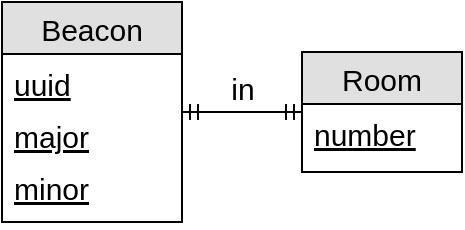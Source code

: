 <mxfile version="12.4.3" type="device" pages="1"><diagram id="5FBir4lBDVG0YDIE_6UD" name="Page-1"><mxGraphModel dx="677" dy="370" grid="1" gridSize="10" guides="1" tooltips="1" connect="1" arrows="1" fold="1" page="0" pageScale="1" pageWidth="827" pageHeight="1169" math="0" shadow="0"><root><mxCell id="0"/><mxCell id="1" parent="0"/><mxCell id="x9vedH3TQDvi9b4HTGH7-11" value="Beacon" style="swimlane;fontStyle=0;childLayout=stackLayout;horizontal=1;startSize=26;fillColor=#e0e0e0;horizontalStack=0;resizeParent=1;resizeParentMax=0;resizeLast=0;collapsible=1;marginBottom=0;swimlaneFillColor=#ffffff;align=center;fontSize=15;" vertex="1" parent="1"><mxGeometry y="96" width="90" height="110" as="geometry"/></mxCell><mxCell id="x9vedH3TQDvi9b4HTGH7-12" value="uuid" style="text;strokeColor=none;fillColor=none;spacingLeft=4;spacingRight=4;overflow=hidden;rotatable=0;points=[[0,0.5],[1,0.5]];portConstraint=eastwest;fontSize=15;fontStyle=4" vertex="1" parent="x9vedH3TQDvi9b4HTGH7-11"><mxGeometry y="26" width="90" height="26" as="geometry"/></mxCell><mxCell id="x9vedH3TQDvi9b4HTGH7-13" value="major" style="text;strokeColor=none;fillColor=none;spacingLeft=4;spacingRight=4;overflow=hidden;rotatable=0;points=[[0,0.5],[1,0.5]];portConstraint=eastwest;fontSize=15;fontStyle=4" vertex="1" parent="x9vedH3TQDvi9b4HTGH7-11"><mxGeometry y="52" width="90" height="26" as="geometry"/></mxCell><mxCell id="x9vedH3TQDvi9b4HTGH7-14" value="minor" style="text;strokeColor=none;fillColor=none;spacingLeft=4;spacingRight=4;overflow=hidden;rotatable=0;points=[[0,0.5],[1,0.5]];portConstraint=eastwest;fontSize=15;fontStyle=4" vertex="1" parent="x9vedH3TQDvi9b4HTGH7-11"><mxGeometry y="78" width="90" height="32" as="geometry"/></mxCell><mxCell id="x9vedH3TQDvi9b4HTGH7-15" value="Room" style="swimlane;fontStyle=0;childLayout=stackLayout;horizontal=1;startSize=26;fillColor=#e0e0e0;horizontalStack=0;resizeParent=1;resizeParentMax=0;resizeLast=0;collapsible=1;marginBottom=0;swimlaneFillColor=#ffffff;align=center;fontSize=15;" vertex="1" parent="1"><mxGeometry x="150" y="121" width="80" height="60" as="geometry"/></mxCell><mxCell id="x9vedH3TQDvi9b4HTGH7-16" value="number" style="text;strokeColor=none;fillColor=none;spacingLeft=4;spacingRight=4;overflow=hidden;rotatable=0;points=[[0,0.5],[1,0.5]];portConstraint=eastwest;fontSize=15;fontStyle=4" vertex="1" parent="x9vedH3TQDvi9b4HTGH7-15"><mxGeometry y="26" width="80" height="34" as="geometry"/></mxCell><mxCell id="x9vedH3TQDvi9b4HTGH7-17" value="in" style="edgeStyle=entityRelationEdgeStyle;fontSize=15;html=1;endArrow=ERmandOne;startArrow=ERmandOne;endFill=0;" edge="1" parent="1" source="x9vedH3TQDvi9b4HTGH7-11" target="x9vedH3TQDvi9b4HTGH7-15"><mxGeometry y="12" width="100" height="100" relative="1" as="geometry"><mxPoint y="326" as="sourcePoint"/><mxPoint x="100" y="226" as="targetPoint"/><mxPoint as="offset"/></mxGeometry></mxCell></root></mxGraphModel></diagram></mxfile>